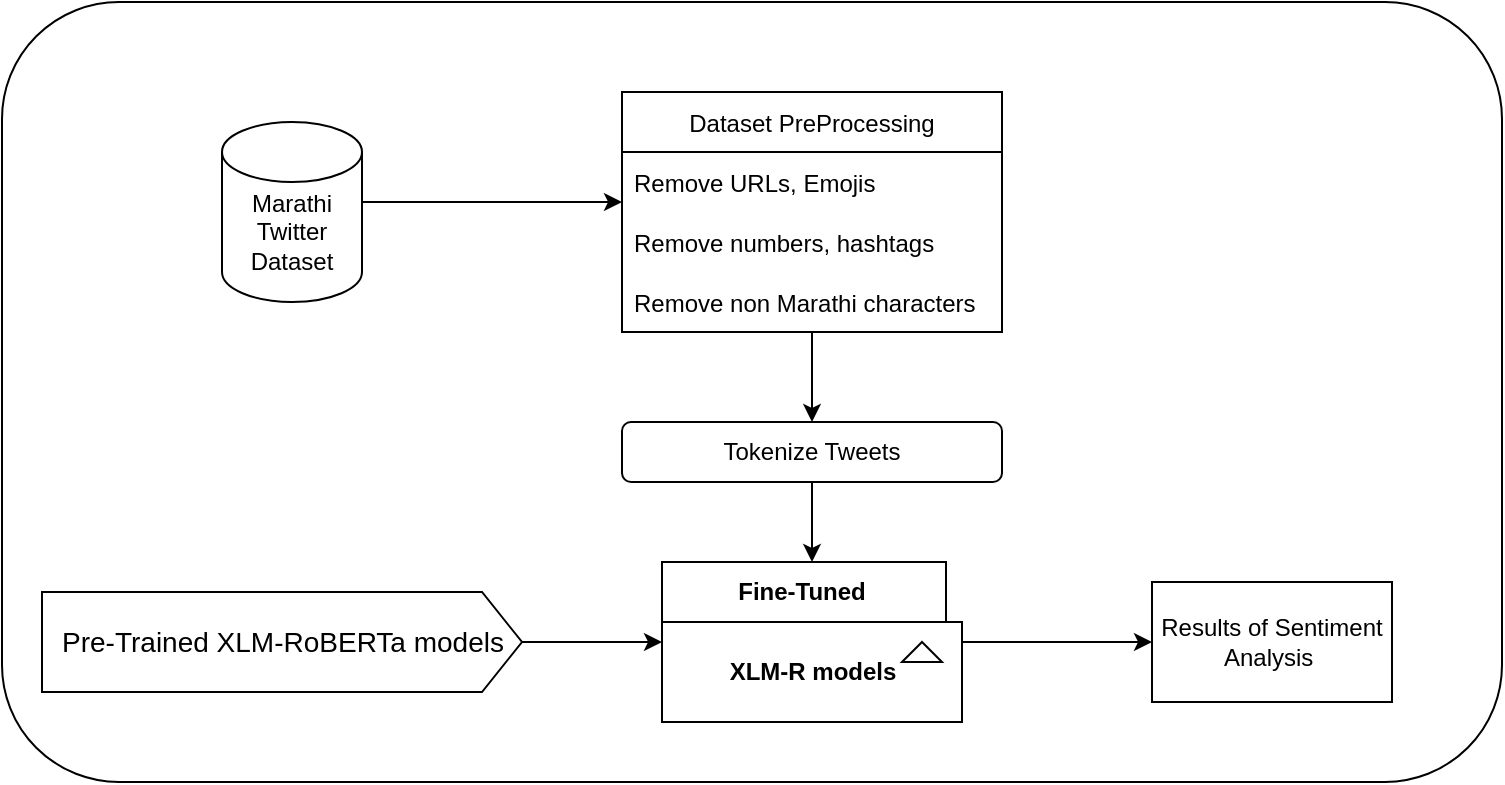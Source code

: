 <mxfile version="15.7.3" type="device"><diagram id="epEAe-E-HaBmKQ9zFy6z" name="Page-1"><mxGraphModel dx="1038" dy="489" grid="1" gridSize="10" guides="1" tooltips="1" connect="1" arrows="1" fold="1" page="1" pageScale="1" pageWidth="850" pageHeight="1100" math="0" shadow="0"><root><mxCell id="0"/><mxCell id="1" parent="0"/><mxCell id="ZyCY1Gc1ovTes83vDZNh-22" value="" style="rounded=1;whiteSpace=wrap;html=1;" vertex="1" parent="1"><mxGeometry x="30" y="100" width="750" height="390" as="geometry"/></mxCell><mxCell id="ZyCY1Gc1ovTes83vDZNh-1" value="" style="shape=cylinder3;whiteSpace=wrap;html=1;boundedLbl=1;backgroundOutline=1;size=15;" vertex="1" parent="1"><mxGeometry x="140" y="160" width="70" height="90" as="geometry"/></mxCell><mxCell id="ZyCY1Gc1ovTes83vDZNh-2" value="Marathi Twitter Dataset" style="text;html=1;strokeColor=none;fillColor=none;align=center;verticalAlign=middle;whiteSpace=wrap;rounded=0;" vertex="1" parent="1"><mxGeometry x="145" y="200" width="60" height="30" as="geometry"/></mxCell><mxCell id="ZyCY1Gc1ovTes83vDZNh-10" value="" style="edgeStyle=orthogonalEdgeStyle;rounded=0;orthogonalLoop=1;jettySize=auto;html=1;" edge="1" parent="1" source="ZyCY1Gc1ovTes83vDZNh-4" target="ZyCY1Gc1ovTes83vDZNh-9"><mxGeometry relative="1" as="geometry"/></mxCell><mxCell id="ZyCY1Gc1ovTes83vDZNh-4" value="Dataset PreProcessing" style="swimlane;fontStyle=0;childLayout=stackLayout;horizontal=1;startSize=30;horizontalStack=0;resizeParent=1;resizeParentMax=0;resizeLast=0;collapsible=1;marginBottom=0;" vertex="1" parent="1"><mxGeometry x="340" y="145" width="190" height="120" as="geometry"/></mxCell><mxCell id="ZyCY1Gc1ovTes83vDZNh-5" value="Remove URLs, Emojis" style="text;strokeColor=none;fillColor=none;align=left;verticalAlign=middle;spacingLeft=4;spacingRight=4;overflow=hidden;points=[[0,0.5],[1,0.5]];portConstraint=eastwest;rotatable=0;" vertex="1" parent="ZyCY1Gc1ovTes83vDZNh-4"><mxGeometry y="30" width="190" height="30" as="geometry"/></mxCell><mxCell id="ZyCY1Gc1ovTes83vDZNh-6" value="Remove numbers, hashtags " style="text;strokeColor=none;fillColor=none;align=left;verticalAlign=middle;spacingLeft=4;spacingRight=4;overflow=hidden;points=[[0,0.5],[1,0.5]];portConstraint=eastwest;rotatable=0;" vertex="1" parent="ZyCY1Gc1ovTes83vDZNh-4"><mxGeometry y="60" width="190" height="30" as="geometry"/></mxCell><mxCell id="ZyCY1Gc1ovTes83vDZNh-7" value="Remove non Marathi characters" style="text;strokeColor=none;fillColor=none;align=left;verticalAlign=middle;spacingLeft=4;spacingRight=4;overflow=hidden;points=[[0,0.5],[1,0.5]];portConstraint=eastwest;rotatable=0;" vertex="1" parent="ZyCY1Gc1ovTes83vDZNh-4"><mxGeometry y="90" width="190" height="30" as="geometry"/></mxCell><mxCell id="ZyCY1Gc1ovTes83vDZNh-8" value="" style="endArrow=classic;html=1;rounded=0;" edge="1" parent="1"><mxGeometry width="50" height="50" relative="1" as="geometry"><mxPoint x="210" y="200" as="sourcePoint"/><mxPoint x="340" y="200" as="targetPoint"/></mxGeometry></mxCell><mxCell id="ZyCY1Gc1ovTes83vDZNh-15" value="" style="edgeStyle=orthogonalEdgeStyle;rounded=0;orthogonalLoop=1;jettySize=auto;html=1;" edge="1" parent="1" source="ZyCY1Gc1ovTes83vDZNh-9" target="ZyCY1Gc1ovTes83vDZNh-12"><mxGeometry relative="1" as="geometry"/></mxCell><mxCell id="ZyCY1Gc1ovTes83vDZNh-9" value="Tokenize Tweets" style="rounded=1;whiteSpace=wrap;html=1;" vertex="1" parent="1"><mxGeometry x="340" y="310" width="190" height="30" as="geometry"/></mxCell><mxCell id="ZyCY1Gc1ovTes83vDZNh-21" value="" style="edgeStyle=orthogonalEdgeStyle;rounded=0;orthogonalLoop=1;jettySize=auto;html=1;" edge="1" parent="1" source="ZyCY1Gc1ovTes83vDZNh-12" target="ZyCY1Gc1ovTes83vDZNh-20"><mxGeometry relative="1" as="geometry"/></mxCell><mxCell id="ZyCY1Gc1ovTes83vDZNh-12" value="XLM-R models" style="shape=folder;fontStyle=1;tabWidth=150;tabHeight=30;tabPosition=left;html=1;boundedLbl=1;folderSymbol=triangle;" vertex="1" parent="1"><mxGeometry x="360" y="380" width="150" height="80" as="geometry"/></mxCell><mxCell id="ZyCY1Gc1ovTes83vDZNh-17" value="" style="edgeStyle=orthogonalEdgeStyle;rounded=0;orthogonalLoop=1;jettySize=auto;html=1;" edge="1" parent="1" source="ZyCY1Gc1ovTes83vDZNh-16" target="ZyCY1Gc1ovTes83vDZNh-12"><mxGeometry relative="1" as="geometry"/></mxCell><mxCell id="ZyCY1Gc1ovTes83vDZNh-16" value="Pre-Trained XLM-RoBERTa models" style="html=1;shape=mxgraph.infographic.ribbonSimple;notch1=0;notch2=20;align=center;verticalAlign=middle;fontSize=14;fontStyle=0;fillColor=#FFFFFF;" vertex="1" parent="1"><mxGeometry x="50" y="395" width="240" height="50" as="geometry"/></mxCell><mxCell id="ZyCY1Gc1ovTes83vDZNh-18" value="Fine-Tuned" style="text;html=1;strokeColor=none;fillColor=none;align=center;verticalAlign=middle;whiteSpace=wrap;rounded=0;fontStyle=1" vertex="1" parent="1"><mxGeometry x="390" y="380" width="80" height="30" as="geometry"/></mxCell><mxCell id="ZyCY1Gc1ovTes83vDZNh-20" value="Results of Sentiment Analysis&amp;nbsp;" style="whiteSpace=wrap;html=1;fontStyle=0;" vertex="1" parent="1"><mxGeometry x="605" y="390" width="120" height="60" as="geometry"/></mxCell></root></mxGraphModel></diagram></mxfile>